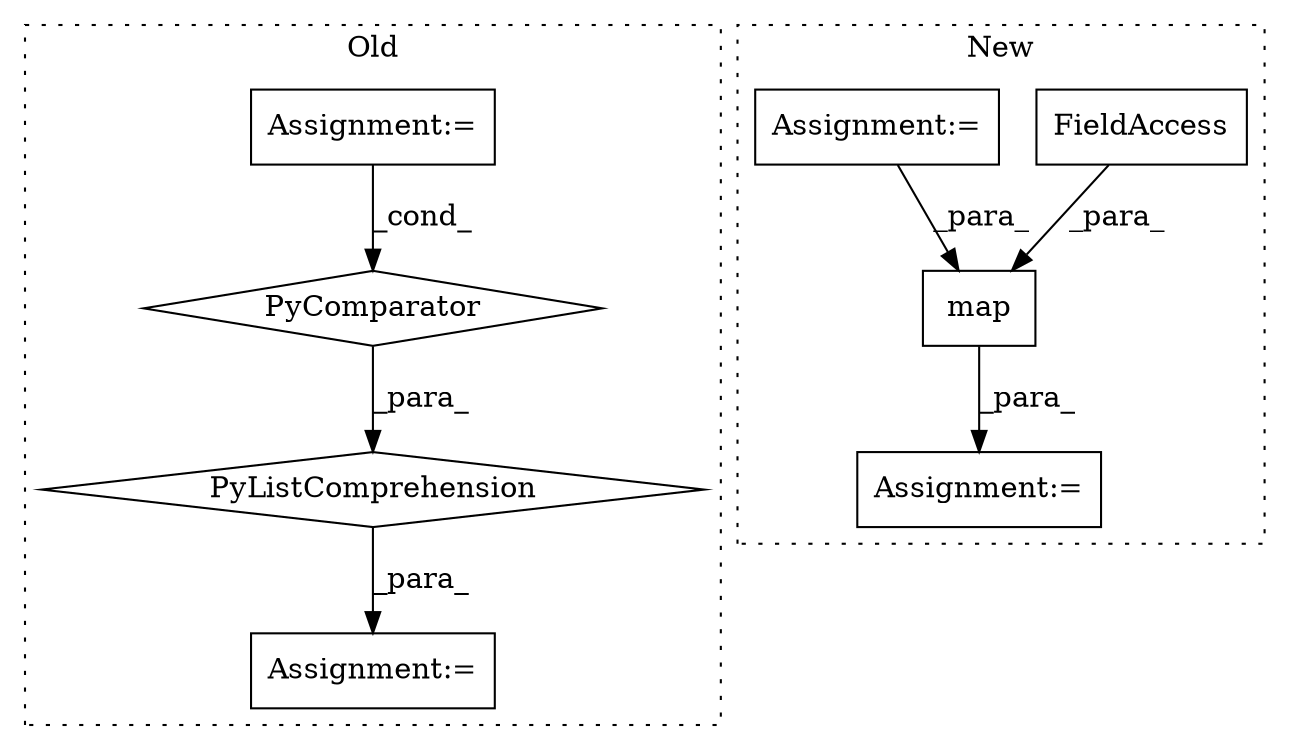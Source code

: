 digraph G {
subgraph cluster0 {
1 [label="PyComparator" a="113" s="896" l="38" shape="diamond"];
3 [label="Assignment:=" a="7" s="796" l="1" shape="box"];
4 [label="PyListComprehension" a="109" s="829" l="113" shape="diamond"];
5 [label="Assignment:=" a="7" s="817" l="12" shape="box"];
label = "Old";
style="dotted";
}
subgraph cluster1 {
2 [label="map" a="32" s="1010,1029" l="4,1" shape="box"];
6 [label="Assignment:=" a="7" s="1076" l="1" shape="box"];
7 [label="FieldAccess" a="22" s="1021" l="8" shape="box"];
8 [label="Assignment:=" a="7" s="799" l="1" shape="box"];
label = "New";
style="dotted";
}
1 -> 4 [label="_para_"];
2 -> 6 [label="_para_"];
3 -> 1 [label="_cond_"];
4 -> 5 [label="_para_"];
7 -> 2 [label="_para_"];
8 -> 2 [label="_para_"];
}